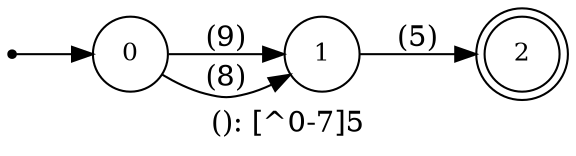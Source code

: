 digraph G {
label = "(): [^0-7]5";
rankdir = LR;
node [shape = circle, label="0", fontsize=12]0;
node [shape = circle, label="1", fontsize=12]1;
node [shape = doublecircle, label="2", fontsize=12]2;
node [shape = point ]; qi
qi ->0;
0 -> 1[ label = "(9)"];
0 -> 1[ label = "(8)"];
1 -> 2[ label = "(5)"];
}
